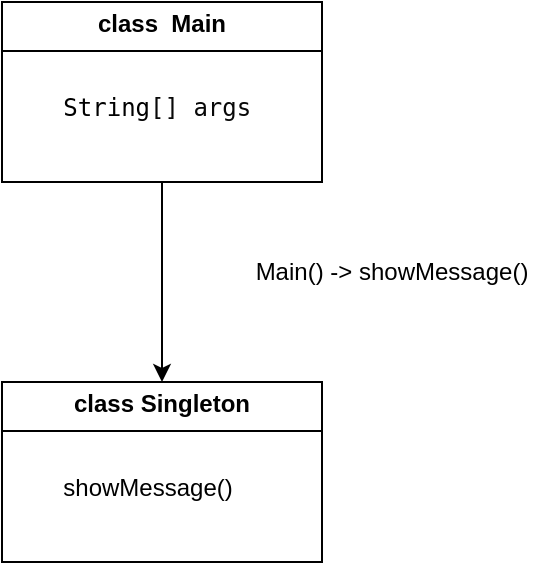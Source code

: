 <mxfile version="20.5.3" type="embed"><diagram name="Сторінка-1" id="gi5Kn1TuEN3mPNqy0wZo"><mxGraphModel dx="935" dy="459" grid="1" gridSize="10" guides="1" tooltips="1" connect="1" arrows="1" fold="1" page="1" pageScale="1" pageWidth="827" pageHeight="1169" math="0" shadow="0"><root><mxCell id="0"/><mxCell id="1" parent="0"/><mxCell id="ZeRuQH3xRmxf8mHWQRbV-3" style="edgeStyle=orthogonalEdgeStyle;rounded=0;orthogonalLoop=1;jettySize=auto;html=1;exitX=0.5;exitY=1;exitDx=0;exitDy=0;entryX=0.5;entryY=0;entryDx=0;entryDy=0;" parent="1" source="ZeRuQH3xRmxf8mHWQRbV-1" target="ZeRuQH3xRmxf8mHWQRbV-2" edge="1"><mxGeometry relative="1" as="geometry"/></mxCell><mxCell id="ZeRuQH3xRmxf8mHWQRbV-1" value="&lt;p style=&quot;margin:0px;margin-top:4px;text-align:center;&quot;&gt;&lt;b&gt;class&amp;nbsp; Main&lt;/b&gt;&lt;/p&gt;&lt;hr size=&quot;1&quot; style=&quot;border-style:solid;&quot;&gt;&lt;p style=&quot;margin:0px;margin-left:4px;&quot;&gt;&lt;br&gt;&lt;/p&gt;&lt;p style=&quot;margin:0px;margin-left:4px;&quot;&gt;&lt;span style=&quot;white-space: pre;&quot;&gt;&#9;&lt;/span&gt;&lt;span style=&quot;background-color: rgb(255, 255, 255); font-family: &amp;quot;JetBrains Mono&amp;quot;, monospace;&quot;&gt;String&lt;/span&gt;&lt;span style=&quot;background-color: rgb(255, 255, 255); color: rgb(8, 8, 8); font-family: &amp;quot;JetBrains Mono&amp;quot;, monospace;&quot;&gt;[] args&lt;/span&gt;&lt;/p&gt;" style="verticalAlign=top;align=left;overflow=fill;html=1;whiteSpace=wrap;" parent="1" vertex="1"><mxGeometry x="320" y="80" width="160" height="90" as="geometry"/></mxCell><mxCell id="ZeRuQH3xRmxf8mHWQRbV-2" value="&lt;p style=&quot;margin:0px;margin-top:4px;text-align:center;&quot;&gt;&lt;b&gt;class Singleton&lt;/b&gt;&lt;/p&gt;&lt;hr size=&quot;1&quot; style=&quot;border-style:solid;&quot;&gt;&lt;p style=&quot;margin:0px;margin-left:4px;&quot;&gt;&lt;span style=&quot;white-space: pre;&quot;&gt;&#9;&lt;/span&gt;&lt;br&gt;&lt;/p&gt;&lt;p style=&quot;margin:0px;margin-left:4px;&quot;&gt;&lt;span style=&quot;white-space: pre;&quot;&gt;&#9;&lt;/span&gt;showMessage()&lt;br&gt;&lt;/p&gt;" style="verticalAlign=top;align=left;overflow=fill;html=1;whiteSpace=wrap;" parent="1" vertex="1"><mxGeometry x="320" y="270" width="160" height="90" as="geometry"/></mxCell><mxCell id="ZeRuQH3xRmxf8mHWQRbV-4" value="Main() -&amp;gt; showMessage()" style="text;html=1;align=center;verticalAlign=middle;whiteSpace=wrap;rounded=0;" parent="1" vertex="1"><mxGeometry x="440" y="200" width="150" height="30" as="geometry"/></mxCell></root></mxGraphModel></diagram></mxfile>